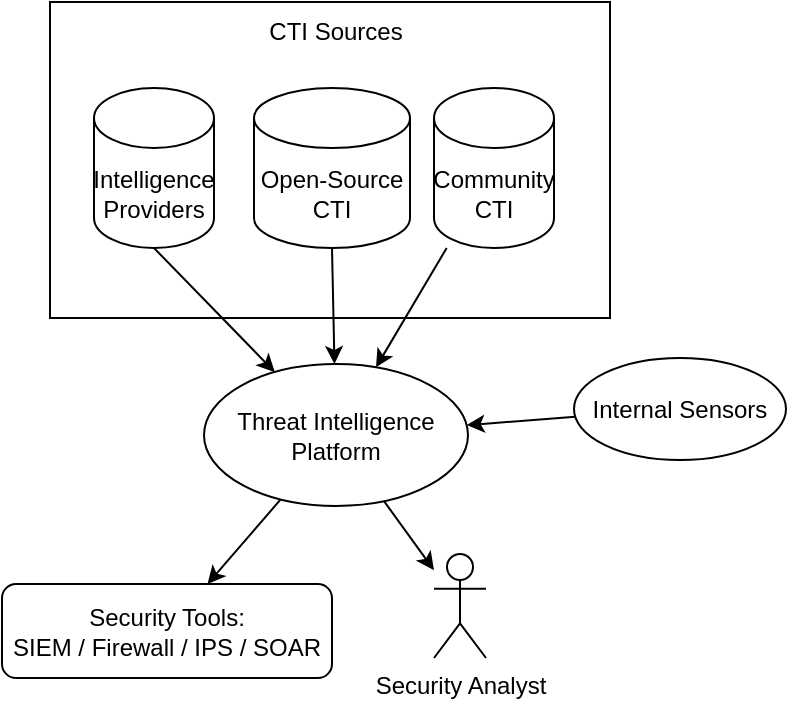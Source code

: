 <mxfile version="22.1.2" type="device">
  <diagram name="Page-1" id="ogQR0vbufsRBDoe3NQwy">
    <mxGraphModel dx="1425" dy="700" grid="1" gridSize="10" guides="1" tooltips="1" connect="1" arrows="1" fold="1" page="1" pageScale="1" pageWidth="1100" pageHeight="850" math="0" shadow="0">
      <root>
        <mxCell id="0" />
        <mxCell id="1" parent="0" />
        <mxCell id="HPTZdlK3wLMst6nRDZPx-6" value="" style="rounded=0;whiteSpace=wrap;html=1;" parent="1" vertex="1">
          <mxGeometry x="78" y="220" width="280" height="158" as="geometry" />
        </mxCell>
        <mxCell id="HPTZdlK3wLMst6nRDZPx-9" value="" style="rounded=0;orthogonalLoop=1;jettySize=auto;html=1;" parent="1" source="_ZGS0wOMplei5ZUW_Q5_-1" target="HPTZdlK3wLMst6nRDZPx-4" edge="1">
          <mxGeometry relative="1" as="geometry" />
        </mxCell>
        <mxCell id="_ZGS0wOMplei5ZUW_Q5_-1" value="Community CTI" style="shape=cylinder3;whiteSpace=wrap;html=1;boundedLbl=1;backgroundOutline=1;size=15;strokeColor=#000000;fillColor=none;" parent="1" vertex="1">
          <mxGeometry x="270" y="263" width="60" height="80" as="geometry" />
        </mxCell>
        <mxCell id="HPTZdlK3wLMst6nRDZPx-33" style="rounded=0;orthogonalLoop=1;jettySize=auto;html=1;" parent="1" source="HPTZdlK3wLMst6nRDZPx-4" target="HPTZdlK3wLMst6nRDZPx-20" edge="1">
          <mxGeometry relative="1" as="geometry" />
        </mxCell>
        <mxCell id="HPTZdlK3wLMst6nRDZPx-4" value="Threat Intelligence Platform" style="ellipse;whiteSpace=wrap;html=1;aspect=fixed;strokeColor=#000000;fillColor=#FFFFFF;" parent="1" vertex="1">
          <mxGeometry x="155" y="401" width="132" height="71" as="geometry" />
        </mxCell>
        <mxCell id="HPTZdlK3wLMst6nRDZPx-12" style="rounded=0;orthogonalLoop=1;jettySize=auto;html=1;exitX=0.5;exitY=1;exitDx=0;exitDy=0;exitPerimeter=0;" parent="1" source="HPTZdlK3wLMst6nRDZPx-5" target="HPTZdlK3wLMst6nRDZPx-4" edge="1">
          <mxGeometry relative="1" as="geometry" />
        </mxCell>
        <mxCell id="HPTZdlK3wLMst6nRDZPx-5" value="Open-Source CTI" style="shape=cylinder3;whiteSpace=wrap;html=1;boundedLbl=1;backgroundOutline=1;size=15;" parent="1" vertex="1">
          <mxGeometry x="180" y="263" width="78" height="80" as="geometry" />
        </mxCell>
        <mxCell id="HPTZdlK3wLMst6nRDZPx-7" value="CTI Sources" style="text;html=1;strokeColor=none;fillColor=none;align=center;verticalAlign=middle;whiteSpace=wrap;rounded=0;" parent="1" vertex="1">
          <mxGeometry x="180" y="220" width="82" height="30" as="geometry" />
        </mxCell>
        <mxCell id="HPTZdlK3wLMst6nRDZPx-13" style="rounded=0;orthogonalLoop=1;jettySize=auto;html=1;exitX=0.5;exitY=1;exitDx=0;exitDy=0;exitPerimeter=0;" parent="1" source="HPTZdlK3wLMst6nRDZPx-8" target="HPTZdlK3wLMst6nRDZPx-4" edge="1">
          <mxGeometry relative="1" as="geometry" />
        </mxCell>
        <mxCell id="HPTZdlK3wLMst6nRDZPx-8" value="Intelligence Providers" style="shape=cylinder3;whiteSpace=wrap;html=1;boundedLbl=1;backgroundOutline=1;size=15;" parent="1" vertex="1">
          <mxGeometry x="100" y="263" width="60" height="80" as="geometry" />
        </mxCell>
        <mxCell id="HPTZdlK3wLMst6nRDZPx-20" value="Security Tools:&lt;br style=&quot;border-color: var(--border-color);&quot;&gt;SIEM / Firewall / IPS / SOAR" style="rounded=1;whiteSpace=wrap;html=1;" parent="1" vertex="1">
          <mxGeometry x="54" y="511" width="165" height="47" as="geometry" />
        </mxCell>
        <mxCell id="3gBBq3_8BAuG9XJp2O-Q-1" value="Security Analyst" style="shape=umlActor;verticalLabelPosition=bottom;verticalAlign=top;html=1;outlineConnect=0;" vertex="1" parent="1">
          <mxGeometry x="270" y="496" width="26" height="52" as="geometry" />
        </mxCell>
        <mxCell id="3gBBq3_8BAuG9XJp2O-Q-4" style="rounded=0;orthogonalLoop=1;jettySize=auto;html=1;" edge="1" parent="1" source="HPTZdlK3wLMst6nRDZPx-4" target="3gBBq3_8BAuG9XJp2O-Q-1">
          <mxGeometry relative="1" as="geometry" />
        </mxCell>
        <mxCell id="3gBBq3_8BAuG9XJp2O-Q-6" style="rounded=0;orthogonalLoop=1;jettySize=auto;html=1;" edge="1" parent="1" source="3gBBq3_8BAuG9XJp2O-Q-5" target="HPTZdlK3wLMst6nRDZPx-4">
          <mxGeometry relative="1" as="geometry" />
        </mxCell>
        <mxCell id="3gBBq3_8BAuG9XJp2O-Q-5" value="Internal Sensors" style="ellipse;whiteSpace=wrap;html=1;" vertex="1" parent="1">
          <mxGeometry x="340" y="398" width="106" height="51" as="geometry" />
        </mxCell>
      </root>
    </mxGraphModel>
  </diagram>
</mxfile>

